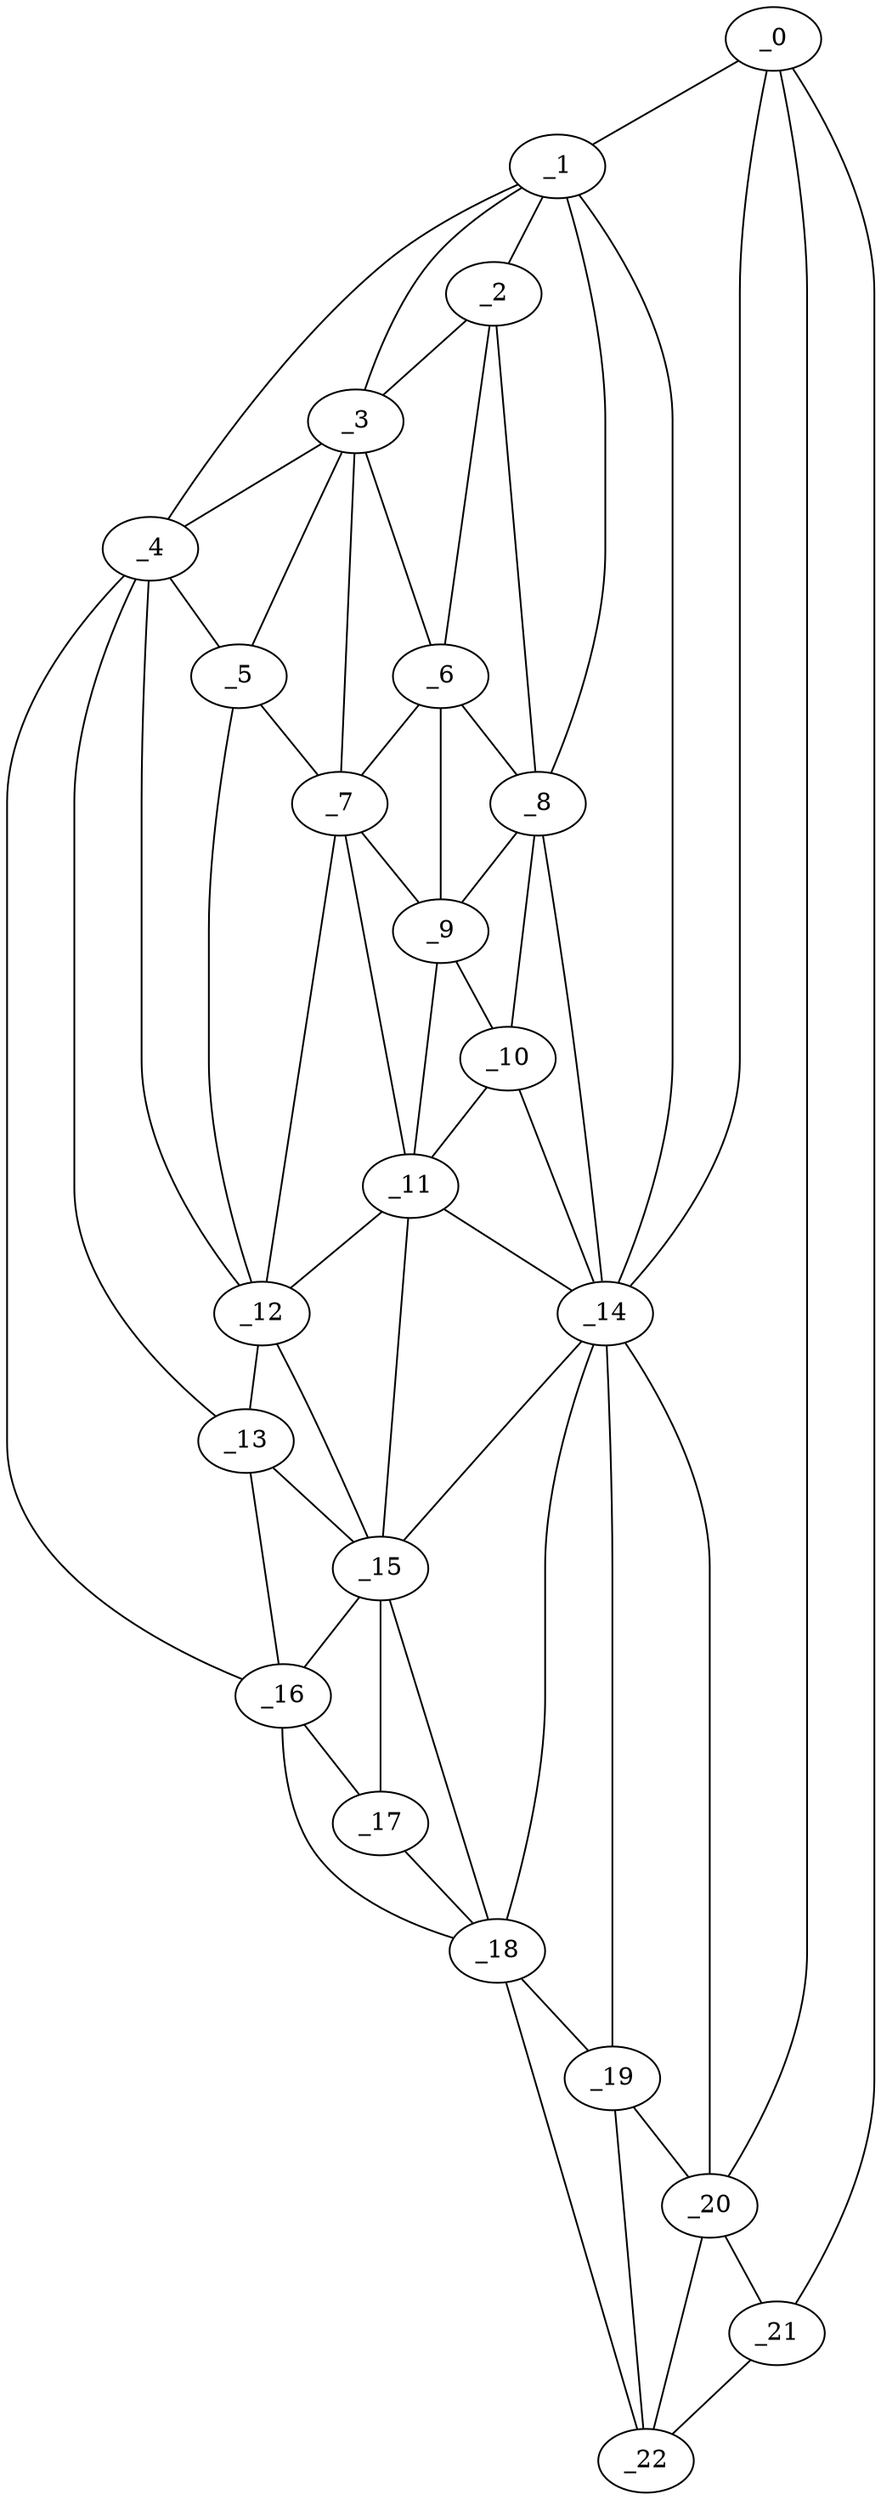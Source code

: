 graph "obj71__45.gxl" {
	_0	 [x=19,
		y=15];
	_1	 [x=22,
		y=51];
	_0 -- _1	 [valence=1];
	_14	 [x=59,
		y=60];
	_0 -- _14	 [valence=2];
	_20	 [x=110,
		y=21];
	_0 -- _20	 [valence=2];
	_21	 [x=112,
		y=13];
	_0 -- _21	 [valence=1];
	_2	 [x=23,
		y=54];
	_1 -- _2	 [valence=2];
	_3	 [x=27,
		y=85];
	_1 -- _3	 [valence=2];
	_4	 [x=28,
		y=105];
	_1 -- _4	 [valence=1];
	_8	 [x=39,
		y=66];
	_1 -- _8	 [valence=2];
	_1 -- _14	 [valence=2];
	_2 -- _3	 [valence=2];
	_6	 [x=35,
		y=75];
	_2 -- _6	 [valence=1];
	_2 -- _8	 [valence=1];
	_3 -- _4	 [valence=2];
	_5	 [x=30,
		y=101];
	_3 -- _5	 [valence=2];
	_3 -- _6	 [valence=2];
	_7	 [x=37,
		y=88];
	_3 -- _7	 [valence=2];
	_4 -- _5	 [valence=1];
	_12	 [x=48,
		y=101];
	_4 -- _12	 [valence=2];
	_13	 [x=53,
		y=107];
	_4 -- _13	 [valence=1];
	_16	 [x=67,
		y=126];
	_4 -- _16	 [valence=1];
	_5 -- _7	 [valence=2];
	_5 -- _12	 [valence=1];
	_6 -- _7	 [valence=2];
	_6 -- _8	 [valence=2];
	_9	 [x=40,
		y=78];
	_6 -- _9	 [valence=2];
	_7 -- _9	 [valence=1];
	_11	 [x=47,
		y=77];
	_7 -- _11	 [valence=2];
	_7 -- _12	 [valence=1];
	_8 -- _9	 [valence=2];
	_10	 [x=47,
		y=71];
	_8 -- _10	 [valence=2];
	_8 -- _14	 [valence=1];
	_9 -- _10	 [valence=2];
	_9 -- _11	 [valence=2];
	_10 -- _11	 [valence=2];
	_10 -- _14	 [valence=2];
	_11 -- _12	 [valence=1];
	_11 -- _14	 [valence=1];
	_15	 [x=65,
		y=107];
	_11 -- _15	 [valence=2];
	_12 -- _13	 [valence=2];
	_12 -- _15	 [valence=1];
	_13 -- _15	 [valence=2];
	_13 -- _16	 [valence=1];
	_14 -- _15	 [valence=1];
	_18	 [x=79,
		y=111];
	_14 -- _18	 [valence=2];
	_19	 [x=109,
		y=34];
	_14 -- _19	 [valence=2];
	_14 -- _20	 [valence=2];
	_15 -- _16	 [valence=1];
	_17	 [x=72,
		y=110];
	_15 -- _17	 [valence=2];
	_15 -- _18	 [valence=2];
	_16 -- _17	 [valence=2];
	_16 -- _18	 [valence=1];
	_17 -- _18	 [valence=1];
	_18 -- _19	 [valence=2];
	_22	 [x=112,
		y=28];
	_18 -- _22	 [valence=1];
	_19 -- _20	 [valence=2];
	_19 -- _22	 [valence=2];
	_20 -- _21	 [valence=2];
	_20 -- _22	 [valence=1];
	_21 -- _22	 [valence=1];
}
